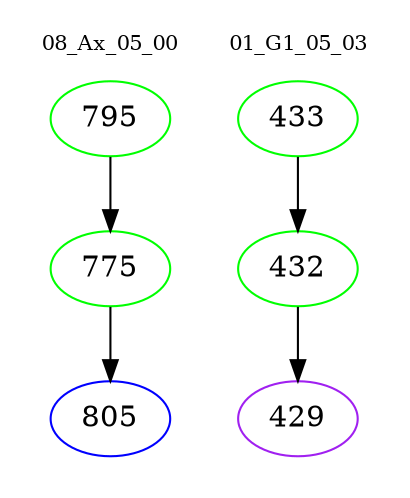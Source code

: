 digraph{
subgraph cluster_0 {
color = white
label = "08_Ax_05_00";
fontsize=10;
T0_795 [label="795", color="green"]
T0_795 -> T0_775 [color="black"]
T0_775 [label="775", color="green"]
T0_775 -> T0_805 [color="black"]
T0_805 [label="805", color="blue"]
}
subgraph cluster_1 {
color = white
label = "01_G1_05_03";
fontsize=10;
T1_433 [label="433", color="green"]
T1_433 -> T1_432 [color="black"]
T1_432 [label="432", color="green"]
T1_432 -> T1_429 [color="black"]
T1_429 [label="429", color="purple"]
}
}
